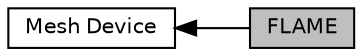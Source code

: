 digraph "FLAME"
{
  edge [fontname="Helvetica",fontsize="10",labelfontname="Helvetica",labelfontsize="10"];
  node [fontname="Helvetica",fontsize="10",shape=box];
  rankdir=LR;
  Node2 [label="Mesh Device",height=0.2,width=0.4,color="black", fillcolor="white", style="filled",URL="$group__mesh.html",tooltip="MAC-layer mobile mesh networking."];
  Node1 [label="FLAME",height=0.2,width=0.4,color="black", fillcolor="grey75", style="filled", fontcolor="black",tooltip="Forwarding LAyer for MEshing protocol."];
  Node2->Node1 [shape=plaintext, dir="back", style="solid"];
}
